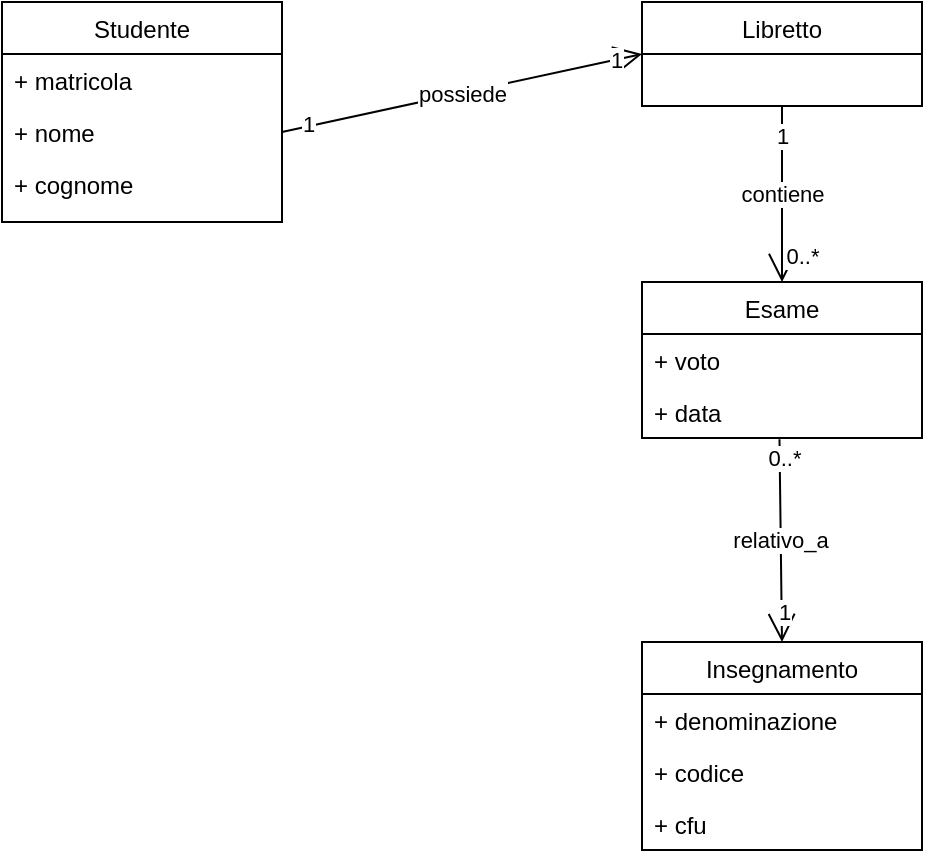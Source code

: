 <mxfile version="17.1.3" type="github">
  <diagram id="XPLr673cTe4QLy_enB-9" name="Page-1">
    <mxGraphModel dx="652" dy="1633" grid="1" gridSize="10" guides="1" tooltips="1" connect="1" arrows="1" fold="1" page="1" pageScale="1" pageWidth="827" pageHeight="1169" math="0" shadow="0">
      <root>
        <mxCell id="0" />
        <mxCell id="1" parent="0" />
        <mxCell id="U1D2Scqmx3K-nYtYrg9p-10" value="Studente" style="swimlane;fontStyle=0;childLayout=stackLayout;horizontal=1;startSize=26;fillColor=none;horizontalStack=0;resizeParent=1;resizeParentMax=0;resizeLast=0;collapsible=1;marginBottom=0;" vertex="1" parent="1">
          <mxGeometry x="80" y="-1160" width="140" height="110" as="geometry" />
        </mxCell>
        <mxCell id="U1D2Scqmx3K-nYtYrg9p-11" value="+ matricola" style="text;strokeColor=none;fillColor=none;align=left;verticalAlign=top;spacingLeft=4;spacingRight=4;overflow=hidden;rotatable=0;points=[[0,0.5],[1,0.5]];portConstraint=eastwest;" vertex="1" parent="U1D2Scqmx3K-nYtYrg9p-10">
          <mxGeometry y="26" width="140" height="26" as="geometry" />
        </mxCell>
        <mxCell id="U1D2Scqmx3K-nYtYrg9p-12" value="+ nome" style="text;strokeColor=none;fillColor=none;align=left;verticalAlign=top;spacingLeft=4;spacingRight=4;overflow=hidden;rotatable=0;points=[[0,0.5],[1,0.5]];portConstraint=eastwest;" vertex="1" parent="U1D2Scqmx3K-nYtYrg9p-10">
          <mxGeometry y="52" width="140" height="26" as="geometry" />
        </mxCell>
        <mxCell id="U1D2Scqmx3K-nYtYrg9p-13" value="+ cognome" style="text;strokeColor=none;fillColor=none;align=left;verticalAlign=top;spacingLeft=4;spacingRight=4;overflow=hidden;rotatable=0;points=[[0,0.5],[1,0.5]];portConstraint=eastwest;" vertex="1" parent="U1D2Scqmx3K-nYtYrg9p-10">
          <mxGeometry y="78" width="140" height="32" as="geometry" />
        </mxCell>
        <mxCell id="U1D2Scqmx3K-nYtYrg9p-14" value="Esame" style="swimlane;fontStyle=0;childLayout=stackLayout;horizontal=1;startSize=26;fillColor=none;horizontalStack=0;resizeParent=1;resizeParentMax=0;resizeLast=0;collapsible=1;marginBottom=0;" vertex="1" parent="1">
          <mxGeometry x="400" y="-1020" width="140" height="78" as="geometry" />
        </mxCell>
        <mxCell id="U1D2Scqmx3K-nYtYrg9p-15" value="+ voto" style="text;strokeColor=none;fillColor=none;align=left;verticalAlign=top;spacingLeft=4;spacingRight=4;overflow=hidden;rotatable=0;points=[[0,0.5],[1,0.5]];portConstraint=eastwest;" vertex="1" parent="U1D2Scqmx3K-nYtYrg9p-14">
          <mxGeometry y="26" width="140" height="26" as="geometry" />
        </mxCell>
        <mxCell id="U1D2Scqmx3K-nYtYrg9p-16" value="+ data&#xa;" style="text;strokeColor=none;fillColor=none;align=left;verticalAlign=top;spacingLeft=4;spacingRight=4;overflow=hidden;rotatable=0;points=[[0,0.5],[1,0.5]];portConstraint=eastwest;" vertex="1" parent="U1D2Scqmx3K-nYtYrg9p-14">
          <mxGeometry y="52" width="140" height="26" as="geometry" />
        </mxCell>
        <mxCell id="U1D2Scqmx3K-nYtYrg9p-18" value="Insegnamento" style="swimlane;fontStyle=0;childLayout=stackLayout;horizontal=1;startSize=26;fillColor=none;horizontalStack=0;resizeParent=1;resizeParentMax=0;resizeLast=0;collapsible=1;marginBottom=0;" vertex="1" parent="1">
          <mxGeometry x="400" y="-840" width="140" height="104" as="geometry" />
        </mxCell>
        <mxCell id="U1D2Scqmx3K-nYtYrg9p-19" value="+ denominazione" style="text;strokeColor=none;fillColor=none;align=left;verticalAlign=top;spacingLeft=4;spacingRight=4;overflow=hidden;rotatable=0;points=[[0,0.5],[1,0.5]];portConstraint=eastwest;" vertex="1" parent="U1D2Scqmx3K-nYtYrg9p-18">
          <mxGeometry y="26" width="140" height="26" as="geometry" />
        </mxCell>
        <mxCell id="U1D2Scqmx3K-nYtYrg9p-20" value="+ codice" style="text;strokeColor=none;fillColor=none;align=left;verticalAlign=top;spacingLeft=4;spacingRight=4;overflow=hidden;rotatable=0;points=[[0,0.5],[1,0.5]];portConstraint=eastwest;" vertex="1" parent="U1D2Scqmx3K-nYtYrg9p-18">
          <mxGeometry y="52" width="140" height="26" as="geometry" />
        </mxCell>
        <mxCell id="U1D2Scqmx3K-nYtYrg9p-21" value="+ cfu" style="text;strokeColor=none;fillColor=none;align=left;verticalAlign=top;spacingLeft=4;spacingRight=4;overflow=hidden;rotatable=0;points=[[0,0.5],[1,0.5]];portConstraint=eastwest;" vertex="1" parent="U1D2Scqmx3K-nYtYrg9p-18">
          <mxGeometry y="78" width="140" height="26" as="geometry" />
        </mxCell>
        <mxCell id="U1D2Scqmx3K-nYtYrg9p-26" value="Libretto" style="swimlane;fontStyle=0;childLayout=stackLayout;horizontal=1;startSize=26;fillColor=none;horizontalStack=0;resizeParent=1;resizeParentMax=0;resizeLast=0;collapsible=1;marginBottom=0;" vertex="1" parent="1">
          <mxGeometry x="400" y="-1160" width="140" height="52" as="geometry" />
        </mxCell>
        <mxCell id="U1D2Scqmx3K-nYtYrg9p-35" value="possiede" style="endArrow=open;endFill=1;endSize=12;html=1;rounded=0;exitX=1;exitY=0.5;exitDx=0;exitDy=0;entryX=0;entryY=0.5;entryDx=0;entryDy=0;" edge="1" parent="1" source="U1D2Scqmx3K-nYtYrg9p-12" target="U1D2Scqmx3K-nYtYrg9p-26">
          <mxGeometry width="160" relative="1" as="geometry">
            <mxPoint x="330" y="-930" as="sourcePoint" />
            <mxPoint x="490" y="-930" as="targetPoint" />
          </mxGeometry>
        </mxCell>
        <mxCell id="U1D2Scqmx3K-nYtYrg9p-36" value="1" style="edgeLabel;html=1;align=center;verticalAlign=middle;resizable=0;points=[];" vertex="1" connectable="0" parent="U1D2Scqmx3K-nYtYrg9p-35">
          <mxGeometry x="0.855" relative="1" as="geometry">
            <mxPoint as="offset" />
          </mxGeometry>
        </mxCell>
        <mxCell id="U1D2Scqmx3K-nYtYrg9p-37" value="1" style="edgeLabel;html=1;align=center;verticalAlign=middle;resizable=0;points=[];" vertex="1" connectable="0" parent="U1D2Scqmx3K-nYtYrg9p-35">
          <mxGeometry x="-0.856" y="1" relative="1" as="geometry">
            <mxPoint as="offset" />
          </mxGeometry>
        </mxCell>
        <mxCell id="U1D2Scqmx3K-nYtYrg9p-39" value="contiene" style="endArrow=open;endFill=1;endSize=12;html=1;rounded=0;exitX=0.5;exitY=1;exitDx=0;exitDy=0;entryX=0.5;entryY=0;entryDx=0;entryDy=0;" edge="1" parent="1" source="U1D2Scqmx3K-nYtYrg9p-26" target="U1D2Scqmx3K-nYtYrg9p-14">
          <mxGeometry width="160" relative="1" as="geometry">
            <mxPoint x="330" y="-930" as="sourcePoint" />
            <mxPoint x="490" y="-930" as="targetPoint" />
          </mxGeometry>
        </mxCell>
        <mxCell id="U1D2Scqmx3K-nYtYrg9p-40" value="0..*" style="edgeLabel;html=1;align=center;verticalAlign=middle;resizable=0;points=[];" vertex="1" connectable="0" parent="U1D2Scqmx3K-nYtYrg9p-39">
          <mxGeometry x="0.697" y="3" relative="1" as="geometry">
            <mxPoint x="7" as="offset" />
          </mxGeometry>
        </mxCell>
        <mxCell id="U1D2Scqmx3K-nYtYrg9p-41" value="1" style="edgeLabel;html=1;align=center;verticalAlign=middle;resizable=0;points=[];" vertex="1" connectable="0" parent="U1D2Scqmx3K-nYtYrg9p-39">
          <mxGeometry x="-0.667" relative="1" as="geometry">
            <mxPoint as="offset" />
          </mxGeometry>
        </mxCell>
        <mxCell id="U1D2Scqmx3K-nYtYrg9p-42" value="relativo_a" style="endArrow=open;endFill=1;endSize=12;html=1;rounded=0;entryX=0.5;entryY=0;entryDx=0;entryDy=0;exitX=0.491;exitY=1.022;exitDx=0;exitDy=0;exitPerimeter=0;" edge="1" parent="1" source="U1D2Scqmx3K-nYtYrg9p-16" target="U1D2Scqmx3K-nYtYrg9p-18">
          <mxGeometry width="160" relative="1" as="geometry">
            <mxPoint x="470" y="-930" as="sourcePoint" />
            <mxPoint x="420" y="-990" as="targetPoint" />
          </mxGeometry>
        </mxCell>
        <mxCell id="U1D2Scqmx3K-nYtYrg9p-43" value="1" style="edgeLabel;html=1;align=center;verticalAlign=middle;resizable=0;points=[];" vertex="1" connectable="0" parent="U1D2Scqmx3K-nYtYrg9p-42">
          <mxGeometry x="0.702" y="1" relative="1" as="geometry">
            <mxPoint as="offset" />
          </mxGeometry>
        </mxCell>
        <mxCell id="U1D2Scqmx3K-nYtYrg9p-44" value="0..*" style="edgeLabel;html=1;align=center;verticalAlign=middle;resizable=0;points=[];" vertex="1" connectable="0" parent="U1D2Scqmx3K-nYtYrg9p-42">
          <mxGeometry x="-0.819" y="2" relative="1" as="geometry">
            <mxPoint as="offset" />
          </mxGeometry>
        </mxCell>
      </root>
    </mxGraphModel>
  </diagram>
</mxfile>

